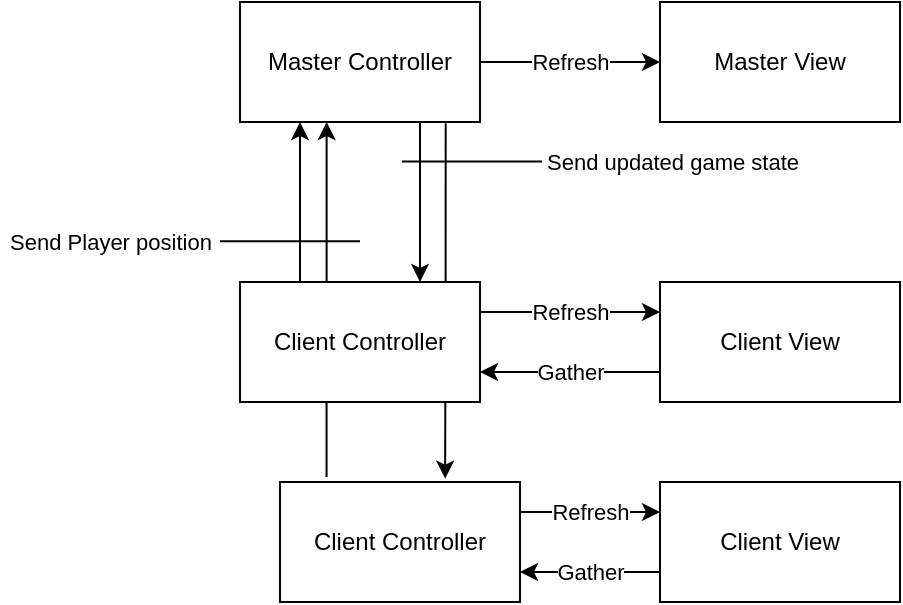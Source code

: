 <mxfile version="14.8.4" type="github">
  <diagram id="t6vJwi-uTdX1B7rISx5m" name="Page-1">
    <mxGraphModel dx="981" dy="538" grid="1" gridSize="10" guides="1" tooltips="1" connect="1" arrows="1" fold="1" page="1" pageScale="1" pageWidth="827" pageHeight="1169" math="0" shadow="0">
      <root>
        <mxCell id="0" />
        <mxCell id="1" parent="0" />
        <mxCell id="IKiTzrVtiVGSlTAkvWHX-7" value="" style="edgeStyle=orthogonalEdgeStyle;rounded=0;orthogonalLoop=1;jettySize=auto;html=1;" edge="1" parent="1" source="IKiTzrVtiVGSlTAkvWHX-1" target="IKiTzrVtiVGSlTAkvWHX-3">
          <mxGeometry relative="1" as="geometry" />
        </mxCell>
        <mxCell id="IKiTzrVtiVGSlTAkvWHX-17" value="Refresh" style="edgeLabel;html=1;align=center;verticalAlign=middle;resizable=0;points=[];" vertex="1" connectable="0" parent="IKiTzrVtiVGSlTAkvWHX-7">
          <mxGeometry relative="1" as="geometry">
            <mxPoint as="offset" />
          </mxGeometry>
        </mxCell>
        <mxCell id="IKiTzrVtiVGSlTAkvWHX-9" value="" style="edgeStyle=orthogonalEdgeStyle;rounded=0;orthogonalLoop=1;jettySize=auto;html=1;exitX=0.75;exitY=1;exitDx=0;exitDy=0;entryX=0.75;entryY=0;entryDx=0;entryDy=0;" edge="1" parent="1" source="IKiTzrVtiVGSlTAkvWHX-1" target="IKiTzrVtiVGSlTAkvWHX-2">
          <mxGeometry relative="1" as="geometry" />
        </mxCell>
        <mxCell id="IKiTzrVtiVGSlTAkvWHX-14" value="" style="edgeStyle=orthogonalEdgeStyle;rounded=0;orthogonalLoop=1;jettySize=auto;html=1;exitX=0.361;exitY=1;exitDx=0;exitDy=0;exitPerimeter=0;entryX=0.194;entryY=-0.042;entryDx=0;entryDy=0;entryPerimeter=0;endArrow=none;endFill=0;startArrow=classic;startFill=1;" edge="1" parent="1" source="IKiTzrVtiVGSlTAkvWHX-1" target="IKiTzrVtiVGSlTAkvWHX-10">
          <mxGeometry relative="1" as="geometry">
            <mxPoint x="273" y="541" as="targetPoint" />
          </mxGeometry>
        </mxCell>
        <mxCell id="IKiTzrVtiVGSlTAkvWHX-15" value="" style="edgeStyle=orthogonalEdgeStyle;rounded=0;orthogonalLoop=1;jettySize=auto;html=1;exitX=0.857;exitY=1.01;exitDx=0;exitDy=0;exitPerimeter=0;entryX=0.688;entryY=-0.028;entryDx=0;entryDy=0;entryPerimeter=0;" edge="1" parent="1" source="IKiTzrVtiVGSlTAkvWHX-1" target="IKiTzrVtiVGSlTAkvWHX-10">
          <mxGeometry relative="1" as="geometry">
            <mxPoint x="333" y="539" as="targetPoint" />
          </mxGeometry>
        </mxCell>
        <mxCell id="IKiTzrVtiVGSlTAkvWHX-1" value="Master Controller" style="rounded=0;whiteSpace=wrap;html=1;" vertex="1" parent="1">
          <mxGeometry x="230" y="320" width="120" height="60" as="geometry" />
        </mxCell>
        <mxCell id="IKiTzrVtiVGSlTAkvWHX-5" value="" style="edgeStyle=orthogonalEdgeStyle;rounded=0;orthogonalLoop=1;jettySize=auto;html=1;exitX=1;exitY=0.25;exitDx=0;exitDy=0;entryX=0;entryY=0.25;entryDx=0;entryDy=0;" edge="1" parent="1" source="IKiTzrVtiVGSlTAkvWHX-2" target="IKiTzrVtiVGSlTAkvWHX-4">
          <mxGeometry relative="1" as="geometry" />
        </mxCell>
        <mxCell id="IKiTzrVtiVGSlTAkvWHX-18" value="Refresh" style="edgeLabel;html=1;align=center;verticalAlign=middle;resizable=0;points=[];" vertex="1" connectable="0" parent="IKiTzrVtiVGSlTAkvWHX-5">
          <mxGeometry relative="1" as="geometry">
            <mxPoint as="offset" />
          </mxGeometry>
        </mxCell>
        <mxCell id="IKiTzrVtiVGSlTAkvWHX-8" value="" style="edgeStyle=orthogonalEdgeStyle;rounded=0;orthogonalLoop=1;jettySize=auto;html=1;exitX=0.25;exitY=0;exitDx=0;exitDy=0;entryX=0.25;entryY=1;entryDx=0;entryDy=0;" edge="1" parent="1" source="IKiTzrVtiVGSlTAkvWHX-2" target="IKiTzrVtiVGSlTAkvWHX-1">
          <mxGeometry relative="1" as="geometry" />
        </mxCell>
        <mxCell id="IKiTzrVtiVGSlTAkvWHX-2" value="Client Controller" style="whiteSpace=wrap;html=1;" vertex="1" parent="1">
          <mxGeometry x="230" y="460" width="120" height="60" as="geometry" />
        </mxCell>
        <mxCell id="IKiTzrVtiVGSlTAkvWHX-3" value="Master View" style="rounded=0;whiteSpace=wrap;html=1;" vertex="1" parent="1">
          <mxGeometry x="440" y="320" width="120" height="60" as="geometry" />
        </mxCell>
        <mxCell id="IKiTzrVtiVGSlTAkvWHX-6" value="" style="edgeStyle=orthogonalEdgeStyle;rounded=0;orthogonalLoop=1;jettySize=auto;html=1;entryX=1;entryY=0.75;entryDx=0;entryDy=0;exitX=0;exitY=0.75;exitDx=0;exitDy=0;" edge="1" parent="1" source="IKiTzrVtiVGSlTAkvWHX-4" target="IKiTzrVtiVGSlTAkvWHX-2">
          <mxGeometry relative="1" as="geometry" />
        </mxCell>
        <mxCell id="IKiTzrVtiVGSlTAkvWHX-20" value="Gather" style="edgeLabel;html=1;align=center;verticalAlign=middle;resizable=0;points=[];" vertex="1" connectable="0" parent="IKiTzrVtiVGSlTAkvWHX-6">
          <mxGeometry relative="1" as="geometry">
            <mxPoint as="offset" />
          </mxGeometry>
        </mxCell>
        <mxCell id="IKiTzrVtiVGSlTAkvWHX-4" value="Client View" style="rounded=0;whiteSpace=wrap;html=1;" vertex="1" parent="1">
          <mxGeometry x="440" y="460" width="120" height="60" as="geometry" />
        </mxCell>
        <mxCell id="IKiTzrVtiVGSlTAkvWHX-10" value="Client Controller" style="whiteSpace=wrap;html=1;" vertex="1" parent="1">
          <mxGeometry x="250" y="560" width="120" height="60" as="geometry" />
        </mxCell>
        <mxCell id="IKiTzrVtiVGSlTAkvWHX-11" value="" style="edgeStyle=orthogonalEdgeStyle;rounded=0;orthogonalLoop=1;jettySize=auto;html=1;exitX=1;exitY=0.25;exitDx=0;exitDy=0;entryX=0;entryY=0.25;entryDx=0;entryDy=0;" edge="1" source="IKiTzrVtiVGSlTAkvWHX-10" target="IKiTzrVtiVGSlTAkvWHX-13" parent="1">
          <mxGeometry relative="1" as="geometry">
            <Array as="points">
              <mxPoint x="400" y="575" />
              <mxPoint x="400" y="575" />
            </Array>
          </mxGeometry>
        </mxCell>
        <mxCell id="IKiTzrVtiVGSlTAkvWHX-19" value="Refresh" style="edgeLabel;html=1;align=center;verticalAlign=middle;resizable=0;points=[];" vertex="1" connectable="0" parent="IKiTzrVtiVGSlTAkvWHX-11">
          <mxGeometry relative="1" as="geometry">
            <mxPoint as="offset" />
          </mxGeometry>
        </mxCell>
        <mxCell id="IKiTzrVtiVGSlTAkvWHX-12" value="" style="edgeStyle=orthogonalEdgeStyle;rounded=0;orthogonalLoop=1;jettySize=auto;html=1;entryX=1;entryY=0.75;entryDx=0;entryDy=0;exitX=0;exitY=0.75;exitDx=0;exitDy=0;" edge="1" source="IKiTzrVtiVGSlTAkvWHX-13" target="IKiTzrVtiVGSlTAkvWHX-10" parent="1">
          <mxGeometry relative="1" as="geometry" />
        </mxCell>
        <mxCell id="IKiTzrVtiVGSlTAkvWHX-21" value="Gather" style="edgeLabel;html=1;align=center;verticalAlign=middle;resizable=0;points=[];" vertex="1" connectable="0" parent="IKiTzrVtiVGSlTAkvWHX-12">
          <mxGeometry relative="1" as="geometry">
            <mxPoint as="offset" />
          </mxGeometry>
        </mxCell>
        <mxCell id="IKiTzrVtiVGSlTAkvWHX-13" value="Client View" style="rounded=0;whiteSpace=wrap;html=1;" vertex="1" parent="1">
          <mxGeometry x="440" y="560" width="120" height="60" as="geometry" />
        </mxCell>
        <mxCell id="IKiTzrVtiVGSlTAkvWHX-22" value="" style="endArrow=none;html=1;" edge="1" parent="1">
          <mxGeometry width="50" height="50" relative="1" as="geometry">
            <mxPoint x="220" y="439.66" as="sourcePoint" />
            <mxPoint x="290" y="439.66" as="targetPoint" />
          </mxGeometry>
        </mxCell>
        <mxCell id="IKiTzrVtiVGSlTAkvWHX-23" value="&lt;font style=&quot;font-size: 11px&quot;&gt;Send Player position&lt;/font&gt;" style="text;html=1;align=center;verticalAlign=middle;resizable=0;points=[];autosize=1;strokeColor=none;" vertex="1" parent="1">
          <mxGeometry x="110" y="430" width="110" height="20" as="geometry" />
        </mxCell>
        <mxCell id="IKiTzrVtiVGSlTAkvWHX-24" value="" style="endArrow=none;html=1;" edge="1" parent="1">
          <mxGeometry width="50" height="50" relative="1" as="geometry">
            <mxPoint x="311" y="399.71" as="sourcePoint" />
            <mxPoint x="381" y="399.71" as="targetPoint" />
          </mxGeometry>
        </mxCell>
        <mxCell id="IKiTzrVtiVGSlTAkvWHX-25" value="&lt;div style=&quot;font-size: 11px&quot; align=&quot;center&quot;&gt;Send updated game state&lt;br&gt;&lt;/div&gt;" style="text;html=1;align=center;verticalAlign=middle;resizable=0;points=[];autosize=1;strokeColor=none;" vertex="1" parent="1">
          <mxGeometry x="376" y="390" width="140" height="20" as="geometry" />
        </mxCell>
      </root>
    </mxGraphModel>
  </diagram>
</mxfile>
